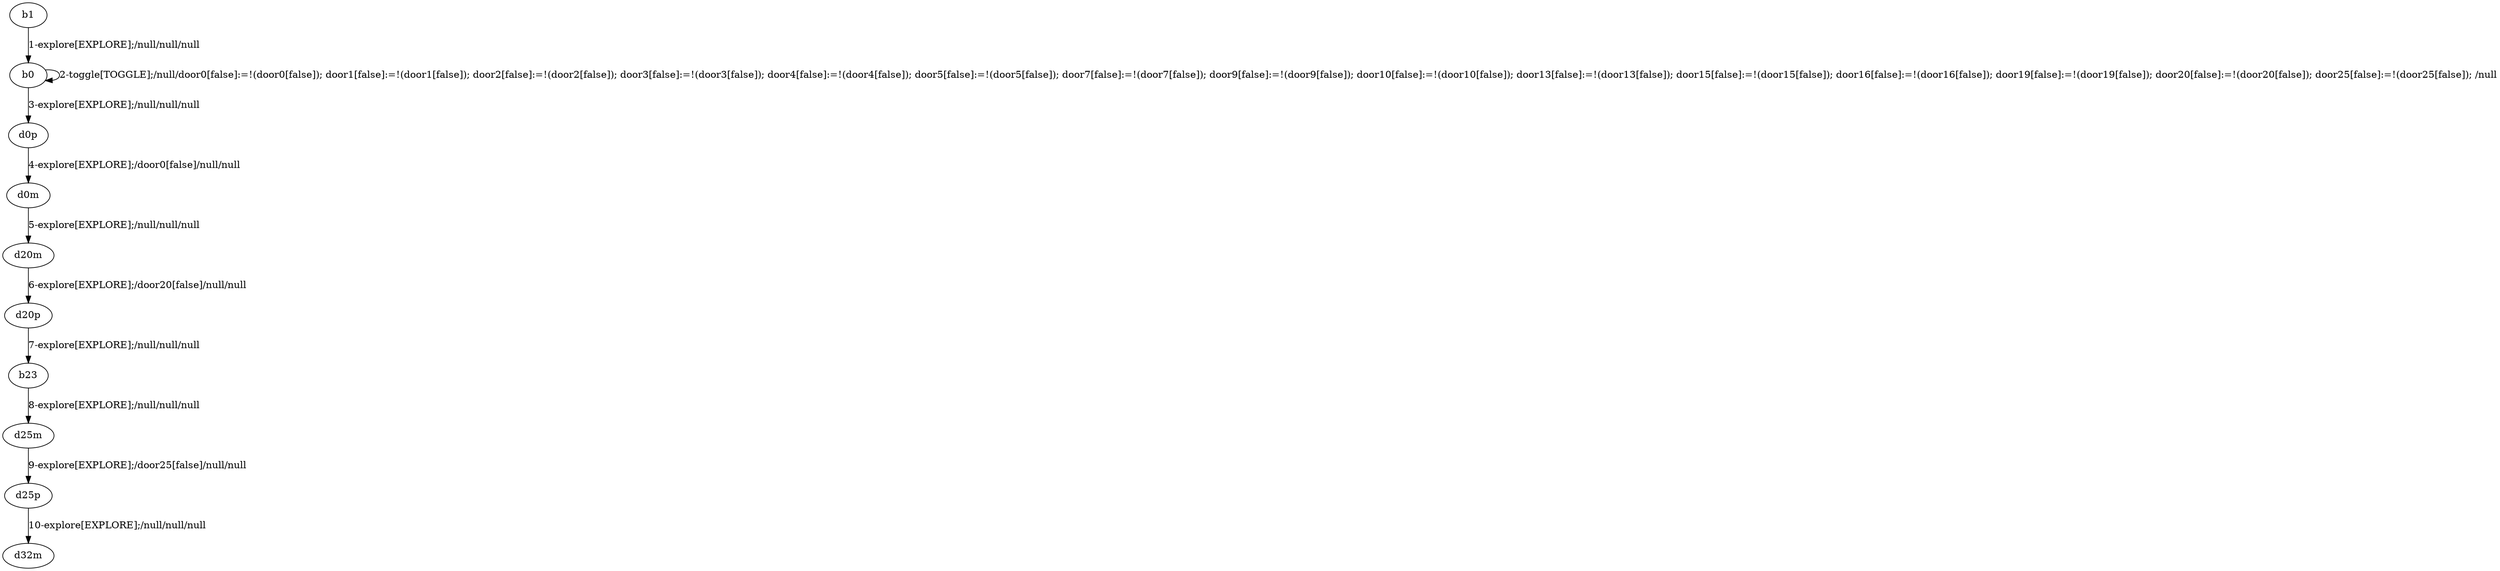 # Total number of goals covered by this test: 3
# b23 --> d25m
# d20p --> b23
# d25p --> d32m

digraph g {
"b1" -> "b0" [label = "1-explore[EXPLORE];/null/null/null"];
"b0" -> "b0" [label = "2-toggle[TOGGLE];/null/door0[false]:=!(door0[false]); door1[false]:=!(door1[false]); door2[false]:=!(door2[false]); door3[false]:=!(door3[false]); door4[false]:=!(door4[false]); door5[false]:=!(door5[false]); door7[false]:=!(door7[false]); door9[false]:=!(door9[false]); door10[false]:=!(door10[false]); door13[false]:=!(door13[false]); door15[false]:=!(door15[false]); door16[false]:=!(door16[false]); door19[false]:=!(door19[false]); door20[false]:=!(door20[false]); door25[false]:=!(door25[false]); /null"];
"b0" -> "d0p" [label = "3-explore[EXPLORE];/null/null/null"];
"d0p" -> "d0m" [label = "4-explore[EXPLORE];/door0[false]/null/null"];
"d0m" -> "d20m" [label = "5-explore[EXPLORE];/null/null/null"];
"d20m" -> "d20p" [label = "6-explore[EXPLORE];/door20[false]/null/null"];
"d20p" -> "b23" [label = "7-explore[EXPLORE];/null/null/null"];
"b23" -> "d25m" [label = "8-explore[EXPLORE];/null/null/null"];
"d25m" -> "d25p" [label = "9-explore[EXPLORE];/door25[false]/null/null"];
"d25p" -> "d32m" [label = "10-explore[EXPLORE];/null/null/null"];
}